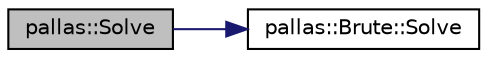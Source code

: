 digraph "pallas::Solve"
{
  edge [fontname="Helvetica",fontsize="10",labelfontname="Helvetica",labelfontsize="10"];
  node [fontname="Helvetica",fontsize="10",shape=record];
  rankdir="LR";
  Node1 [label="pallas::Solve",height=0.2,width=0.4,color="black", fillcolor="grey75", style="filled", fontcolor="black"];
  Node1 -> Node2 [color="midnightblue",fontsize="10",style="solid",fontname="Helvetica"];
  Node2 [label="pallas::Brute::Solve",height=0.2,width=0.4,color="black", fillcolor="white", style="filled",URL="$classpallas_1_1_brute.html#ac9007f37082c2db611196fdd367c132b",tooltip="Minimizes the specified gradient problem. "];
}
